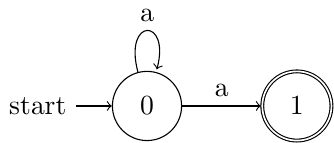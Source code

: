 \documentclass[tikz]{standalone}
\usetikzlibrary{arrows, automata, calc, positioning}
\begin{document}
\begin{tikzpicture}
    \node[state, initial] (0) at (0,0) {0};
    \node[state, accepting] (1) [right=of 0] {1};

    \path[->]
        (0) edge [loop above] node [above] {a} (0)
        (0) edge node [above] {a} (1);
\end{tikzpicture}
\end{document}
